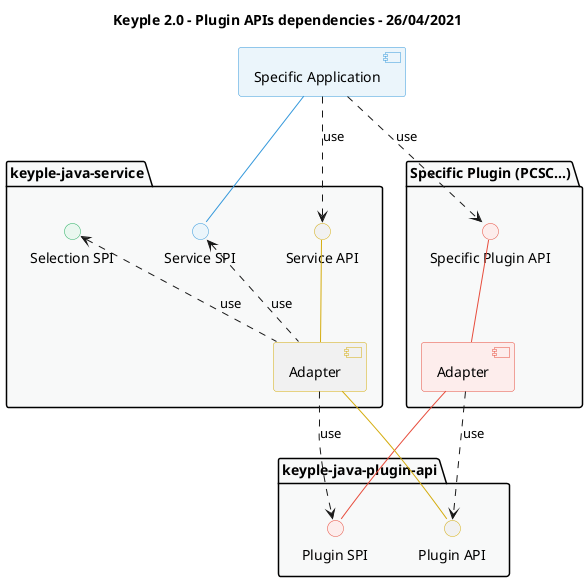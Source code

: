 @startuml
title
    Keyple 2.0 - Plugin APIs dependencies - 26/04/2021
end title

' == THEME ==

'Couleurs issues de : https://htmlcolorcodes.com/fr/tableau-de-couleur/tableau-de-couleur-design-plat/
!define COLOR_YELLOW D4AC0D
!define COLOR_RED E74C3C
!define COLOR_PURPLE 8E44AD
!define COLOR_BLUE 3498DB
!define COLOR_GREEN 27AE60
!define COLOR_GREY 2C3E50

!define C_GREY1 F8F9F9
!define C_GREY2 F2F3F4
!define C_GREY3 E5E7E9
!define C_GREY4 D7DBDD
!define C_GREY5 CACFD2
!define C_GREY6 BDC3C7
!define C_LINK 3498DB
!define C_USE 27AE60

skinparam Shadowing false
skinparam component {
    BorderColor #D4AC0D
    ' Red
    BackgroundColor<<red>> #FDEDEC
    BorderColor<<red>> #E74C3C
    ' Purple
    BackgroundColor<<purple>> #F4ECF7
    BorderColor<<purple>> #8E44AD
    ' blue
    BackgroundColor<<blue>> #EBF5FB
    BorderColor<<blue>> #3498DB
    ' Green
    BackgroundColor<<green>> #E9F7EF
    BorderColor<<green>> #27AE60
    ' Grey
    BackgroundColor<<grey>> #EAECEE
    BorderColor<<grey>> #2C3E50
}
skinparam interface {
    BorderColor #D4AC0D
    ' Red
    BackgroundColor<<red>> #FDEDEC
    BorderColor<<red>> #E74C3C
    ' Purple
    BackgroundColor<<purple>> #F4ECF7
    BorderColor<<purple>> #8E44AD
    ' blue
    BackgroundColor<<blue>> #EBF5FB
    BorderColor<<blue>> #3498DB
    ' Green
    BackgroundColor<<green>> #E9F7EF
    BorderColor<<green>> #27AE60
    ' Grey
    BackgroundColor<<grey>> #EAECEE
    BorderColor<<grey>> #2C3E50
}
hide <<red>> stereotype
hide <<purple>> stereotype
hide <<blue>> stereotype
hide <<green>> stereotype
hide <<grey>> stereotype

' == COMPONENTS ==

[Specific Application] as application <<blue>>
package "keyple-java-service" as packService {
    interface "Service API" as serviceApi
    interface "Service SPI" as serviceSpi <<blue>>
    interface "Selection SPI" as selectionSpi <<green>>
    [Adapter] as service
}
package "Specific Plugin (PCSC...)" as packPlugin {
    interface "Specific Plugin API" as specificPluginApi <<red>>
    [Adapter] as plugin <<red>>
}
package "keyple-java-plugin-api" as packPluginApi {
    interface "Plugin SPI" as pluginSpi <<red>>
    interface "Plugin API" as pluginApi
}

' == ASSOCIATIONS ==

application -- serviceSpi #COLOR_BLUE

plugin -up- specificPluginApi #COLOR_RED
plugin -- pluginSpi #COLOR_RED

service -up- serviceApi #COLOR_YELLOW
service -- pluginApi #COLOR_YELLOW

' USE

application ..> specificPluginApi : use
application ..> serviceApi : use

service .up.> serviceSpi : use
service .up.> selectionSpi : use
service ..> pluginSpi : use

plugin ..> pluginApi : use

' == STYLE ==

package packPlugin #C_GREY1 {
}
package packService #C_GREY1 {
}
package packPluginApi #C_GREY1 {
}

@enduml